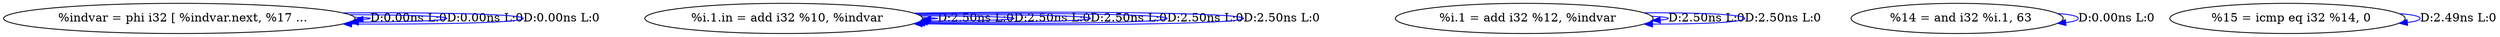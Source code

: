 digraph {
Node0x36e9db0[label="  %indvar = phi i32 [ %indvar.next, %17 ..."];
Node0x36e9db0 -> Node0x36e9db0[label="D:0.00ns L:0",color=blue];
Node0x36e9db0 -> Node0x36e9db0[label="D:0.00ns L:0",color=blue];
Node0x36e9db0 -> Node0x36e9db0[label="D:0.00ns L:0",color=blue];
Node0x36e9e90[label="  %i.1.in = add i32 %10, %indvar"];
Node0x36e9e90 -> Node0x36e9e90[label="D:2.50ns L:0",color=blue];
Node0x36e9e90 -> Node0x36e9e90[label="D:2.50ns L:0",color=blue];
Node0x36e9e90 -> Node0x36e9e90[label="D:2.50ns L:0",color=blue];
Node0x36e9e90 -> Node0x36e9e90[label="D:2.50ns L:0",color=blue];
Node0x36e9e90 -> Node0x36e9e90[label="D:2.50ns L:0",color=blue];
Node0x36e9f70[label="  %i.1 = add i32 %12, %indvar"];
Node0x36e9f70 -> Node0x36e9f70[label="D:2.50ns L:0",color=blue];
Node0x36e9f70 -> Node0x36e9f70[label="D:2.50ns L:0",color=blue];
Node0x36ea050[label="  %14 = and i32 %i.1, 63"];
Node0x36ea050 -> Node0x36ea050[label="D:0.00ns L:0",color=blue];
Node0x36ea130[label="  %15 = icmp eq i32 %14, 0"];
Node0x36ea130 -> Node0x36ea130[label="D:2.49ns L:0",color=blue];
}
